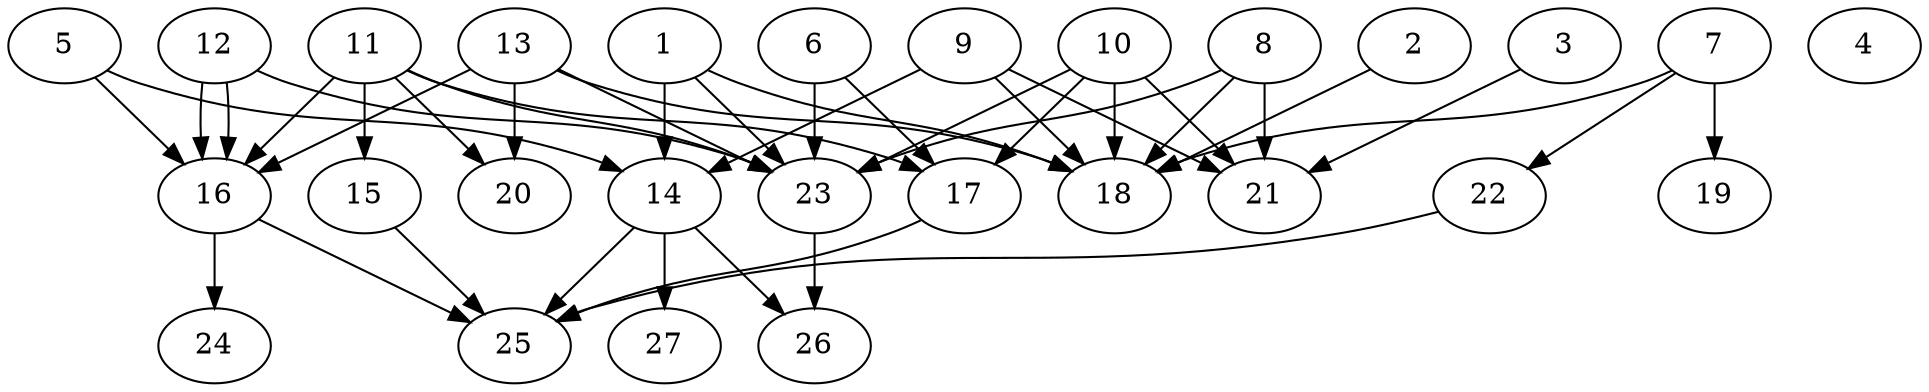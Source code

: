// DAG (tier=2-normal, mode=data, n=27, ccr=0.447, fat=0.675, density=0.562, regular=0.438, jump=0.180, mindata=2097152, maxdata=16777216)
// DAG automatically generated by daggen at Sun Aug 24 16:33:34 2025
// /home/ermia/Project/Environments/daggen/bin/daggen --dot --ccr 0.447 --fat 0.675 --regular 0.438 --density 0.562 --jump 0.180 --mindata 2097152 --maxdata 16777216 -n 27 
digraph G {
  1 [size="823514810420529152", alpha="0.20", expect_size="411757405210264576"]
  1 -> 14 [size ="1423351121707008"]
  1 -> 18 [size ="1423351121707008"]
  1 -> 23 [size ="1423351121707008"]
  2 [size="3156339874332672000000", alpha="0.04", expect_size="1578169937166336000000"]
  2 -> 18 [size ="1721389547520000"]
  3 [size="505441833978257473536", alpha="0.02", expect_size="252720916989128736768"]
  3 -> 21 [size ="507618502115328"]
  4 [size="75365351424000000000", alpha="0.17", expect_size="37682675712000000000"]
  5 [size="903379650055002624", alpha="0.20", expect_size="451689825027501312"]
  5 -> 14 [size ="738381415841792"]
  5 -> 16 [size ="738381415841792"]
  6 [size="20254616437047427072", alpha="0.03", expect_size="10127308218523713536"]
  6 -> 17 [size ="59443723108352"]
  6 -> 23 [size ="59443723108352"]
  7 [size="1757298671686236", alpha="0.13", expect_size="878649335843118"]
  7 -> 18 [size ="71867964588032"]
  7 -> 19 [size ="71867964588032"]
  7 -> 22 [size ="71867964588032"]
  8 [size="4291266919964250", alpha="0.20", expect_size="2145633459982125"]
  8 -> 18 [size ="240462099120128"]
  8 -> 21 [size ="240462099120128"]
  8 -> 23 [size ="240462099120128"]
  9 [size="572511672491927488", alpha="0.02", expect_size="286255836245963744"]
  9 -> 14 [size ="267690555998208"]
  9 -> 18 [size ="267690555998208"]
  9 -> 21 [size ="267690555998208"]
  10 [size="49860388960697320", alpha="0.19", expect_size="24930194480348660"]
  10 -> 17 [size ="880984228626432"]
  10 -> 18 [size ="880984228626432"]
  10 -> 21 [size ="880984228626432"]
  10 -> 23 [size ="880984228626432"]
  11 [size="6647508810897461248", alpha="0.03", expect_size="3323754405448730624"]
  11 -> 15 [size ="2234241987379200"]
  11 -> 16 [size ="2234241987379200"]
  11 -> 17 [size ="2234241987379200"]
  11 -> 20 [size ="2234241987379200"]
  11 -> 23 [size ="2234241987379200"]
  12 [size="44933024695864944", alpha="0.01", expect_size="22466512347932472"]
  12 -> 16 [size ="844069798412288"]
  12 -> 16 [size ="844069798412288"]
  12 -> 23 [size ="844069798412288"]
  13 [size="144927177983044960", alpha="0.04", expect_size="72463588991522480"]
  13 -> 16 [size ="133882393395200"]
  13 -> 18 [size ="133882393395200"]
  13 -> 20 [size ="133882393395200"]
  13 -> 23 [size ="133882393395200"]
  14 [size="1527180867953007104", alpha="0.19", expect_size="763590433976503552"]
  14 -> 25 [size ="1891969366228992"]
  14 -> 26 [size ="1891969366228992"]
  14 -> 27 [size ="1891969366228992"]
  15 [size="668530015044534009856", alpha="0.14", expect_size="334265007522267004928"]
  15 -> 25 [size ="611651334176768"]
  16 [size="10775819427703160832", alpha="0.05", expect_size="5387909713851580416"]
  16 -> 24 [size ="39029248622592"]
  16 -> 25 [size ="39029248622592"]
  17 [size="155197820080666240", alpha="0.13", expect_size="77598910040333120"]
  17 -> 25 [size ="78701660209152"]
  18 [size="1010597214814208000000", alpha="0.11", expect_size="505298607407104000000"]
  19 [size="2138531723611168768", alpha="0.04", expect_size="1069265861805584384"]
  20 [size="1372444828094701568", alpha="0.12", expect_size="686222414047350784"]
  21 [size="52717937320211280", alpha="0.17", expect_size="26358968660105640"]
  22 [size="9439775361467860", alpha="0.18", expect_size="4719887680733930"]
  22 -> 25 [size ="626351195291648"]
  23 [size="4220714604057520504832", alpha="0.19", expect_size="2110357302028760252416"]
  23 -> 26 [size ="2089363378798592"]
  24 [size="38147763529632152", alpha="0.18", expect_size="19073881764816076"]
  25 [size="4118848883103457345536", alpha="0.10", expect_size="2059424441551728672768"]
  26 [size="4440642527870199", alpha="0.17", expect_size="2220321263935099"]
  27 [size="3608644748377927680", alpha="0.06", expect_size="1804322374188963840"]
}